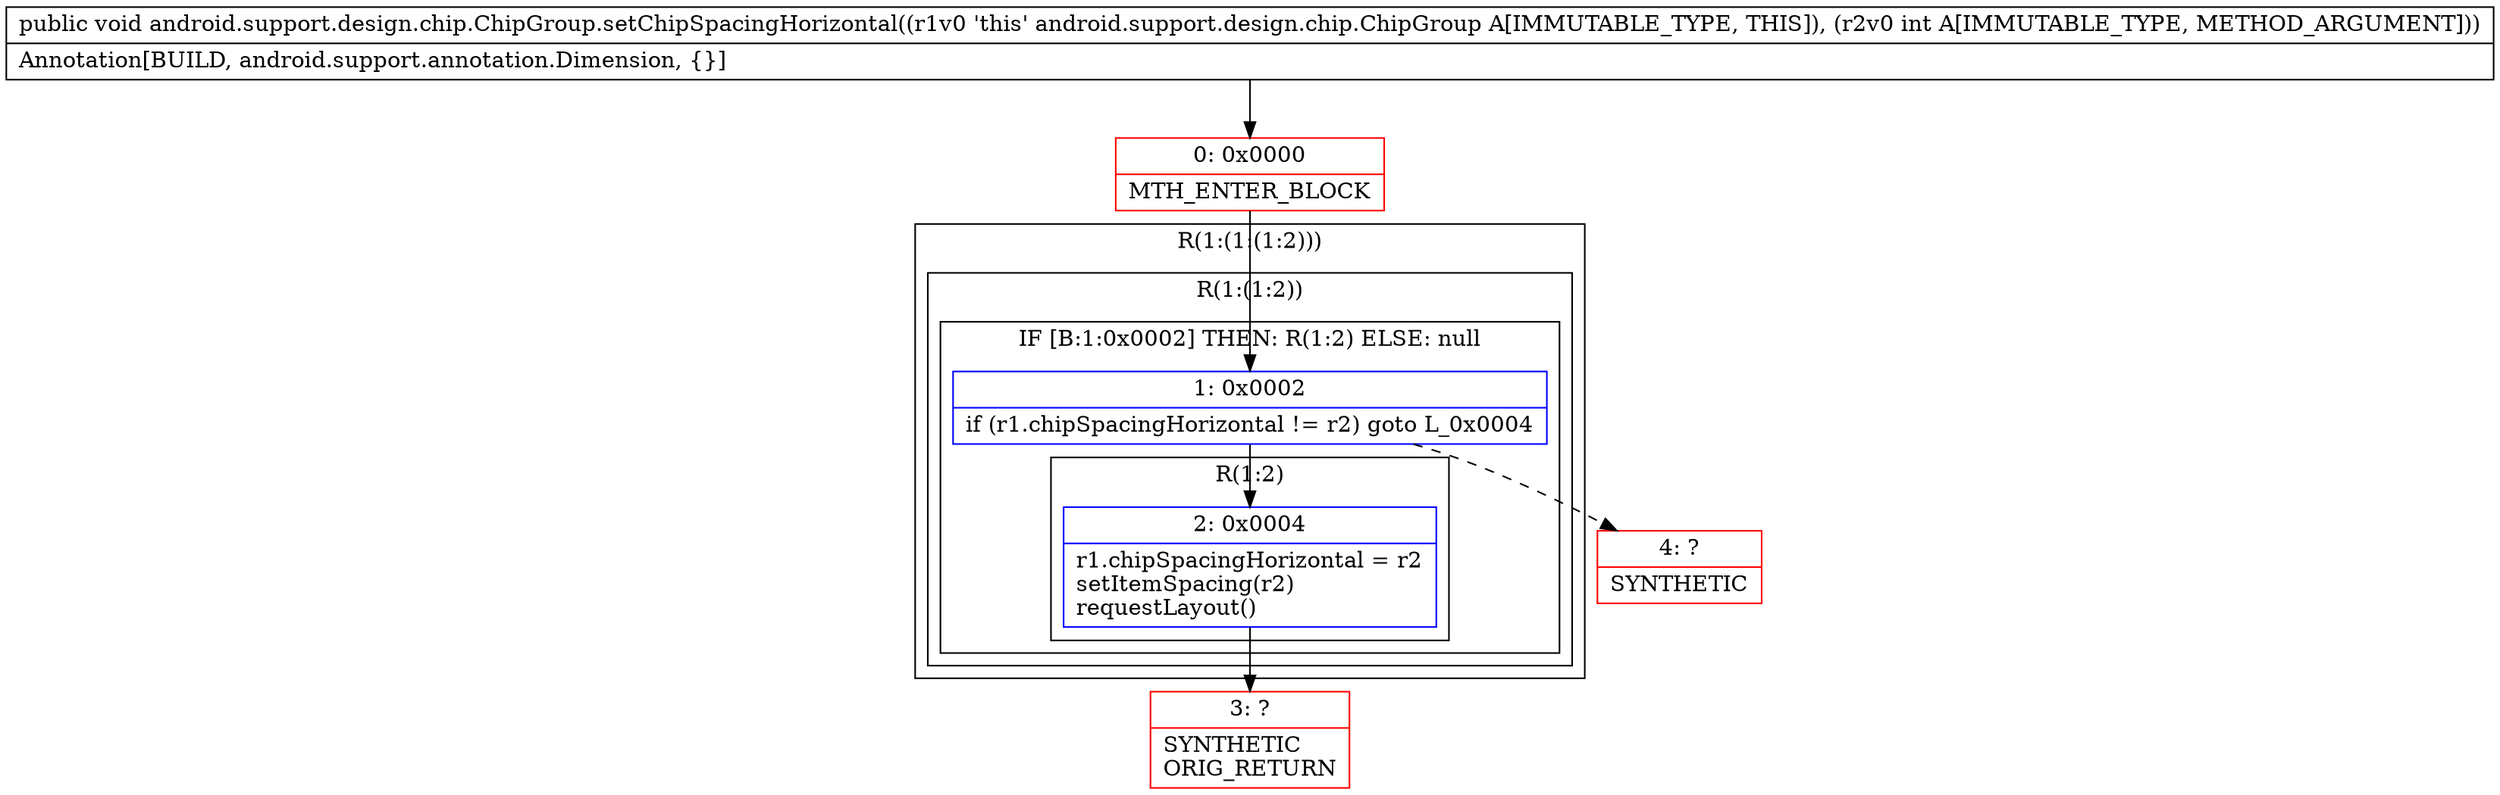 digraph "CFG forandroid.support.design.chip.ChipGroup.setChipSpacingHorizontal(I)V" {
subgraph cluster_Region_1600414372 {
label = "R(1:(1:(1:2)))";
node [shape=record,color=blue];
subgraph cluster_Region_1686296295 {
label = "R(1:(1:2))";
node [shape=record,color=blue];
subgraph cluster_IfRegion_584153568 {
label = "IF [B:1:0x0002] THEN: R(1:2) ELSE: null";
node [shape=record,color=blue];
Node_1 [shape=record,label="{1\:\ 0x0002|if (r1.chipSpacingHorizontal != r2) goto L_0x0004\l}"];
subgraph cluster_Region_554923427 {
label = "R(1:2)";
node [shape=record,color=blue];
Node_2 [shape=record,label="{2\:\ 0x0004|r1.chipSpacingHorizontal = r2\lsetItemSpacing(r2)\lrequestLayout()\l}"];
}
}
}
}
Node_0 [shape=record,color=red,label="{0\:\ 0x0000|MTH_ENTER_BLOCK\l}"];
Node_3 [shape=record,color=red,label="{3\:\ ?|SYNTHETIC\lORIG_RETURN\l}"];
Node_4 [shape=record,color=red,label="{4\:\ ?|SYNTHETIC\l}"];
MethodNode[shape=record,label="{public void android.support.design.chip.ChipGroup.setChipSpacingHorizontal((r1v0 'this' android.support.design.chip.ChipGroup A[IMMUTABLE_TYPE, THIS]), (r2v0 int A[IMMUTABLE_TYPE, METHOD_ARGUMENT]))  | Annotation[BUILD, android.support.annotation.Dimension, \{\}]\l}"];
MethodNode -> Node_0;
Node_1 -> Node_2;
Node_1 -> Node_4[style=dashed];
Node_2 -> Node_3;
Node_0 -> Node_1;
}


